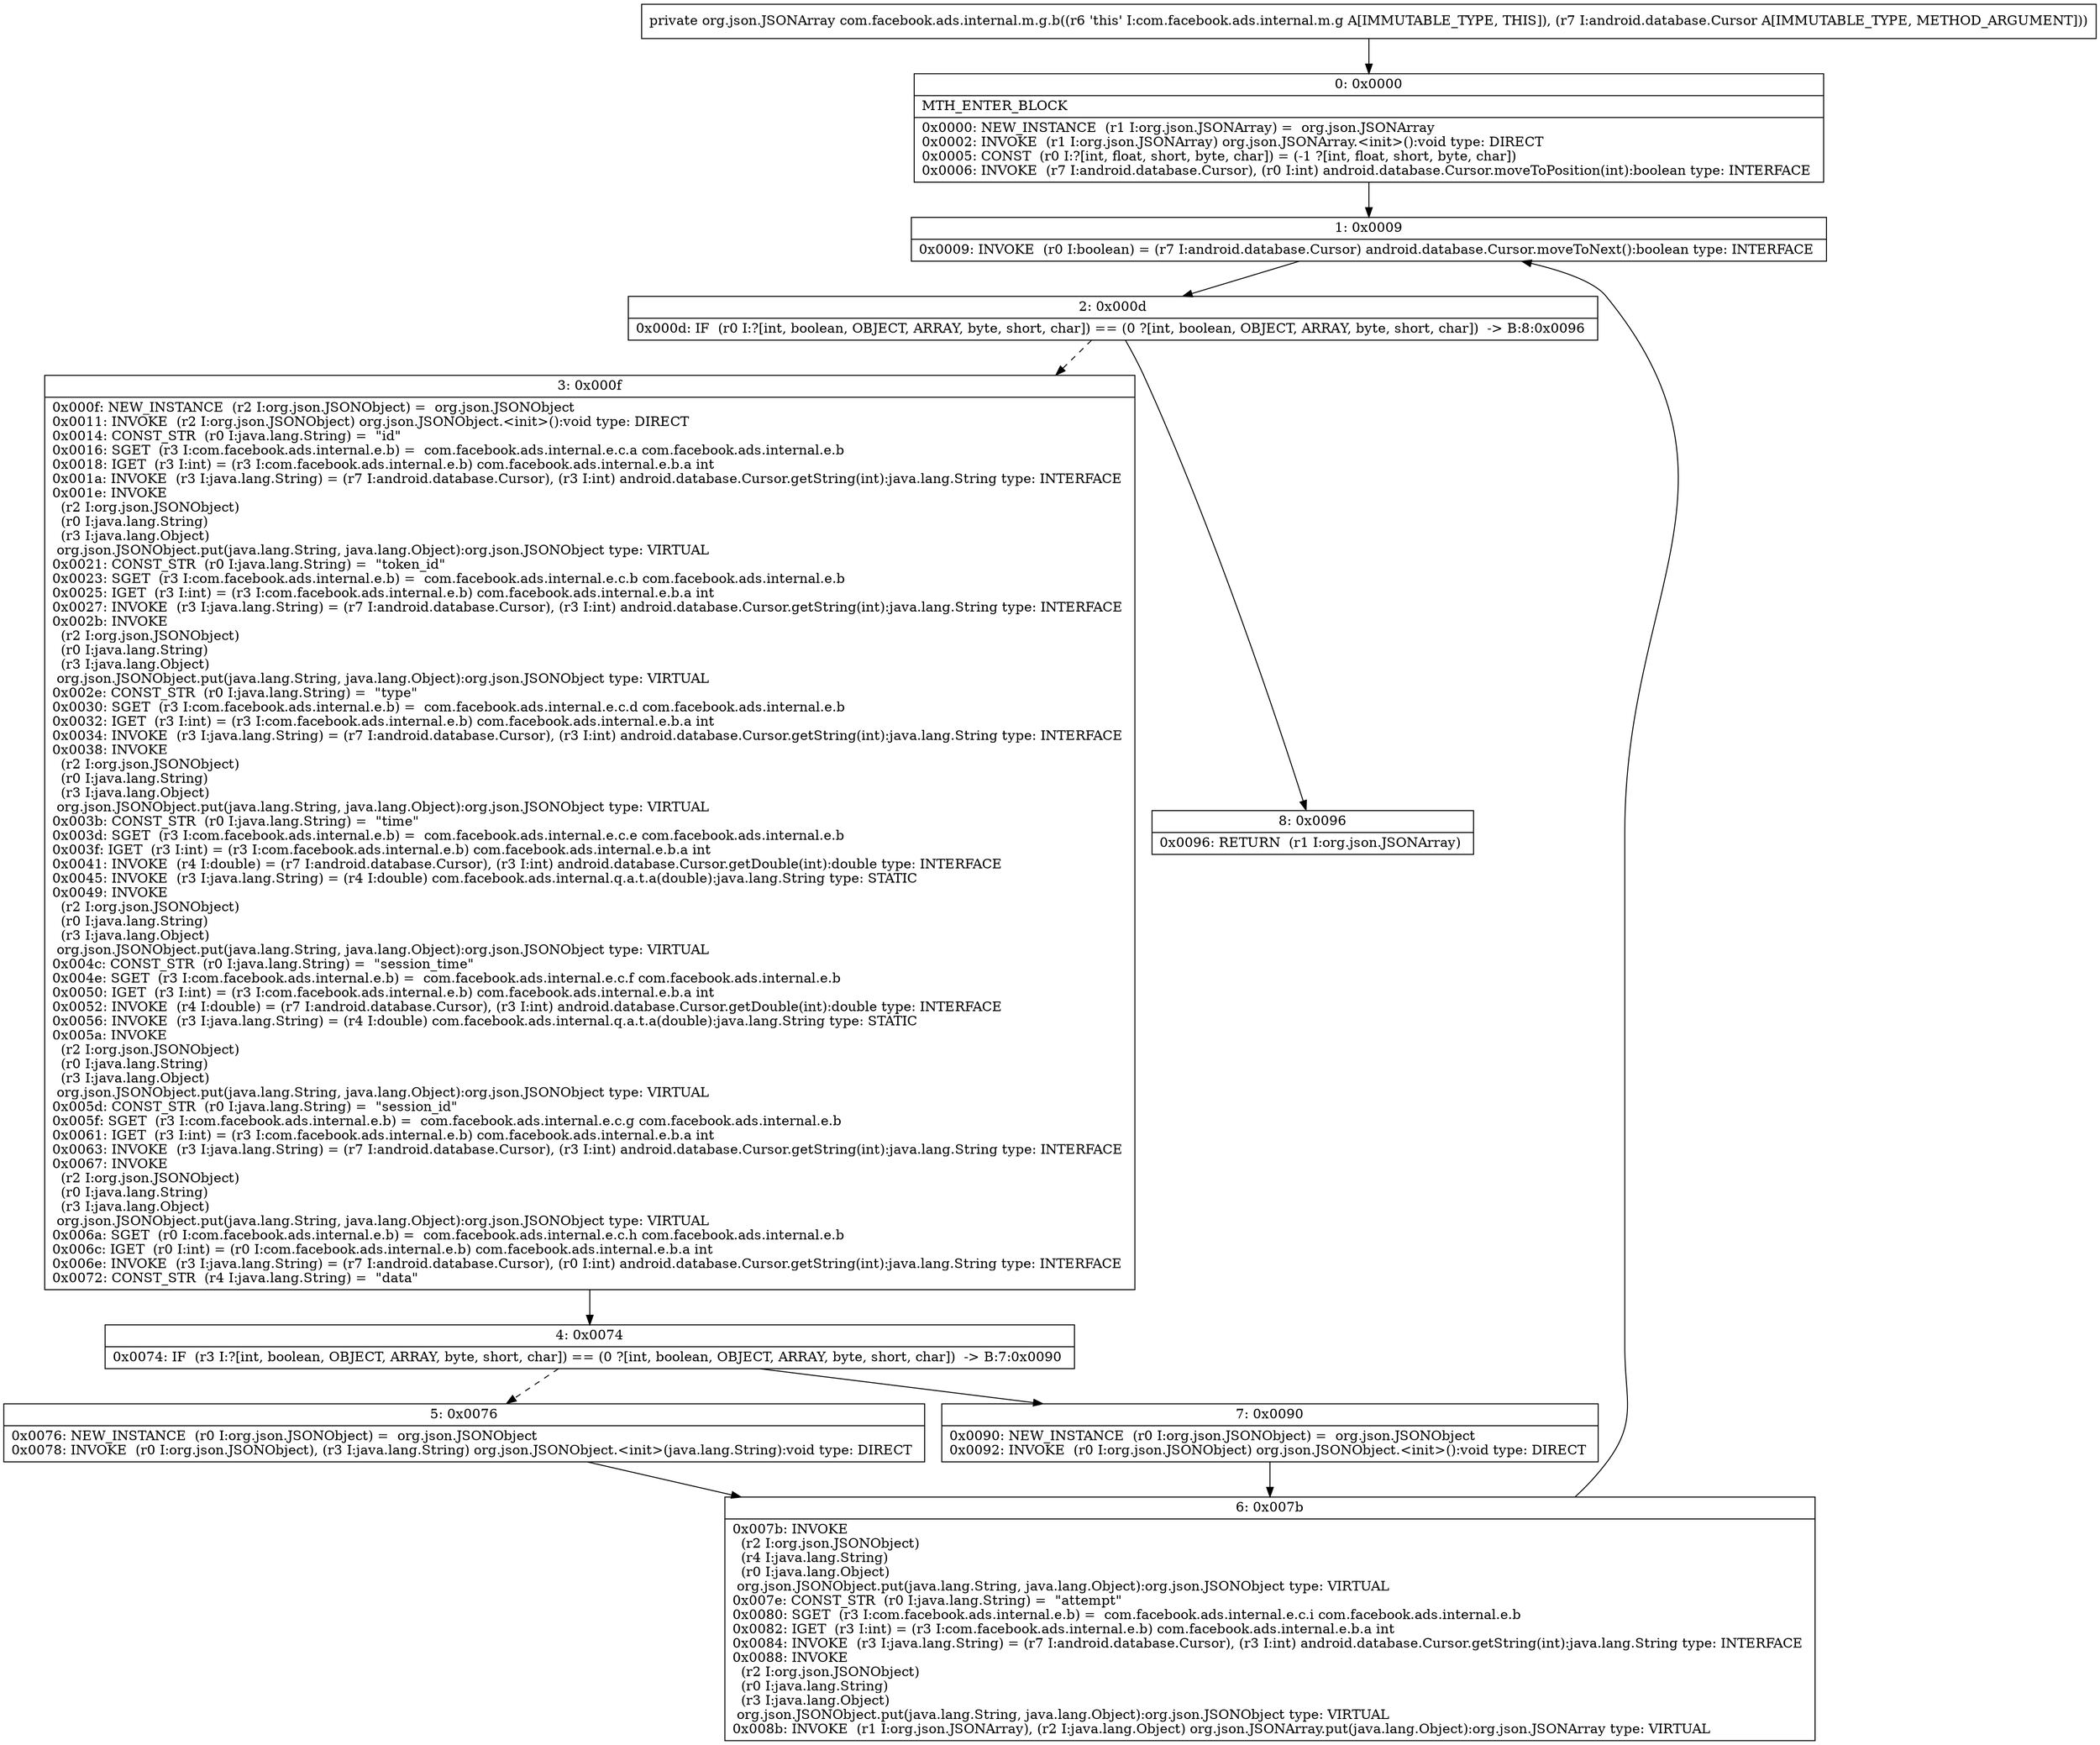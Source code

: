 digraph "CFG forcom.facebook.ads.internal.m.g.b(Landroid\/database\/Cursor;)Lorg\/json\/JSONArray;" {
Node_0 [shape=record,label="{0\:\ 0x0000|MTH_ENTER_BLOCK\l|0x0000: NEW_INSTANCE  (r1 I:org.json.JSONArray) =  org.json.JSONArray \l0x0002: INVOKE  (r1 I:org.json.JSONArray) org.json.JSONArray.\<init\>():void type: DIRECT \l0x0005: CONST  (r0 I:?[int, float, short, byte, char]) = (\-1 ?[int, float, short, byte, char]) \l0x0006: INVOKE  (r7 I:android.database.Cursor), (r0 I:int) android.database.Cursor.moveToPosition(int):boolean type: INTERFACE \l}"];
Node_1 [shape=record,label="{1\:\ 0x0009|0x0009: INVOKE  (r0 I:boolean) = (r7 I:android.database.Cursor) android.database.Cursor.moveToNext():boolean type: INTERFACE \l}"];
Node_2 [shape=record,label="{2\:\ 0x000d|0x000d: IF  (r0 I:?[int, boolean, OBJECT, ARRAY, byte, short, char]) == (0 ?[int, boolean, OBJECT, ARRAY, byte, short, char])  \-\> B:8:0x0096 \l}"];
Node_3 [shape=record,label="{3\:\ 0x000f|0x000f: NEW_INSTANCE  (r2 I:org.json.JSONObject) =  org.json.JSONObject \l0x0011: INVOKE  (r2 I:org.json.JSONObject) org.json.JSONObject.\<init\>():void type: DIRECT \l0x0014: CONST_STR  (r0 I:java.lang.String) =  \"id\" \l0x0016: SGET  (r3 I:com.facebook.ads.internal.e.b) =  com.facebook.ads.internal.e.c.a com.facebook.ads.internal.e.b \l0x0018: IGET  (r3 I:int) = (r3 I:com.facebook.ads.internal.e.b) com.facebook.ads.internal.e.b.a int \l0x001a: INVOKE  (r3 I:java.lang.String) = (r7 I:android.database.Cursor), (r3 I:int) android.database.Cursor.getString(int):java.lang.String type: INTERFACE \l0x001e: INVOKE  \l  (r2 I:org.json.JSONObject)\l  (r0 I:java.lang.String)\l  (r3 I:java.lang.Object)\l org.json.JSONObject.put(java.lang.String, java.lang.Object):org.json.JSONObject type: VIRTUAL \l0x0021: CONST_STR  (r0 I:java.lang.String) =  \"token_id\" \l0x0023: SGET  (r3 I:com.facebook.ads.internal.e.b) =  com.facebook.ads.internal.e.c.b com.facebook.ads.internal.e.b \l0x0025: IGET  (r3 I:int) = (r3 I:com.facebook.ads.internal.e.b) com.facebook.ads.internal.e.b.a int \l0x0027: INVOKE  (r3 I:java.lang.String) = (r7 I:android.database.Cursor), (r3 I:int) android.database.Cursor.getString(int):java.lang.String type: INTERFACE \l0x002b: INVOKE  \l  (r2 I:org.json.JSONObject)\l  (r0 I:java.lang.String)\l  (r3 I:java.lang.Object)\l org.json.JSONObject.put(java.lang.String, java.lang.Object):org.json.JSONObject type: VIRTUAL \l0x002e: CONST_STR  (r0 I:java.lang.String) =  \"type\" \l0x0030: SGET  (r3 I:com.facebook.ads.internal.e.b) =  com.facebook.ads.internal.e.c.d com.facebook.ads.internal.e.b \l0x0032: IGET  (r3 I:int) = (r3 I:com.facebook.ads.internal.e.b) com.facebook.ads.internal.e.b.a int \l0x0034: INVOKE  (r3 I:java.lang.String) = (r7 I:android.database.Cursor), (r3 I:int) android.database.Cursor.getString(int):java.lang.String type: INTERFACE \l0x0038: INVOKE  \l  (r2 I:org.json.JSONObject)\l  (r0 I:java.lang.String)\l  (r3 I:java.lang.Object)\l org.json.JSONObject.put(java.lang.String, java.lang.Object):org.json.JSONObject type: VIRTUAL \l0x003b: CONST_STR  (r0 I:java.lang.String) =  \"time\" \l0x003d: SGET  (r3 I:com.facebook.ads.internal.e.b) =  com.facebook.ads.internal.e.c.e com.facebook.ads.internal.e.b \l0x003f: IGET  (r3 I:int) = (r3 I:com.facebook.ads.internal.e.b) com.facebook.ads.internal.e.b.a int \l0x0041: INVOKE  (r4 I:double) = (r7 I:android.database.Cursor), (r3 I:int) android.database.Cursor.getDouble(int):double type: INTERFACE \l0x0045: INVOKE  (r3 I:java.lang.String) = (r4 I:double) com.facebook.ads.internal.q.a.t.a(double):java.lang.String type: STATIC \l0x0049: INVOKE  \l  (r2 I:org.json.JSONObject)\l  (r0 I:java.lang.String)\l  (r3 I:java.lang.Object)\l org.json.JSONObject.put(java.lang.String, java.lang.Object):org.json.JSONObject type: VIRTUAL \l0x004c: CONST_STR  (r0 I:java.lang.String) =  \"session_time\" \l0x004e: SGET  (r3 I:com.facebook.ads.internal.e.b) =  com.facebook.ads.internal.e.c.f com.facebook.ads.internal.e.b \l0x0050: IGET  (r3 I:int) = (r3 I:com.facebook.ads.internal.e.b) com.facebook.ads.internal.e.b.a int \l0x0052: INVOKE  (r4 I:double) = (r7 I:android.database.Cursor), (r3 I:int) android.database.Cursor.getDouble(int):double type: INTERFACE \l0x0056: INVOKE  (r3 I:java.lang.String) = (r4 I:double) com.facebook.ads.internal.q.a.t.a(double):java.lang.String type: STATIC \l0x005a: INVOKE  \l  (r2 I:org.json.JSONObject)\l  (r0 I:java.lang.String)\l  (r3 I:java.lang.Object)\l org.json.JSONObject.put(java.lang.String, java.lang.Object):org.json.JSONObject type: VIRTUAL \l0x005d: CONST_STR  (r0 I:java.lang.String) =  \"session_id\" \l0x005f: SGET  (r3 I:com.facebook.ads.internal.e.b) =  com.facebook.ads.internal.e.c.g com.facebook.ads.internal.e.b \l0x0061: IGET  (r3 I:int) = (r3 I:com.facebook.ads.internal.e.b) com.facebook.ads.internal.e.b.a int \l0x0063: INVOKE  (r3 I:java.lang.String) = (r7 I:android.database.Cursor), (r3 I:int) android.database.Cursor.getString(int):java.lang.String type: INTERFACE \l0x0067: INVOKE  \l  (r2 I:org.json.JSONObject)\l  (r0 I:java.lang.String)\l  (r3 I:java.lang.Object)\l org.json.JSONObject.put(java.lang.String, java.lang.Object):org.json.JSONObject type: VIRTUAL \l0x006a: SGET  (r0 I:com.facebook.ads.internal.e.b) =  com.facebook.ads.internal.e.c.h com.facebook.ads.internal.e.b \l0x006c: IGET  (r0 I:int) = (r0 I:com.facebook.ads.internal.e.b) com.facebook.ads.internal.e.b.a int \l0x006e: INVOKE  (r3 I:java.lang.String) = (r7 I:android.database.Cursor), (r0 I:int) android.database.Cursor.getString(int):java.lang.String type: INTERFACE \l0x0072: CONST_STR  (r4 I:java.lang.String) =  \"data\" \l}"];
Node_4 [shape=record,label="{4\:\ 0x0074|0x0074: IF  (r3 I:?[int, boolean, OBJECT, ARRAY, byte, short, char]) == (0 ?[int, boolean, OBJECT, ARRAY, byte, short, char])  \-\> B:7:0x0090 \l}"];
Node_5 [shape=record,label="{5\:\ 0x0076|0x0076: NEW_INSTANCE  (r0 I:org.json.JSONObject) =  org.json.JSONObject \l0x0078: INVOKE  (r0 I:org.json.JSONObject), (r3 I:java.lang.String) org.json.JSONObject.\<init\>(java.lang.String):void type: DIRECT \l}"];
Node_6 [shape=record,label="{6\:\ 0x007b|0x007b: INVOKE  \l  (r2 I:org.json.JSONObject)\l  (r4 I:java.lang.String)\l  (r0 I:java.lang.Object)\l org.json.JSONObject.put(java.lang.String, java.lang.Object):org.json.JSONObject type: VIRTUAL \l0x007e: CONST_STR  (r0 I:java.lang.String) =  \"attempt\" \l0x0080: SGET  (r3 I:com.facebook.ads.internal.e.b) =  com.facebook.ads.internal.e.c.i com.facebook.ads.internal.e.b \l0x0082: IGET  (r3 I:int) = (r3 I:com.facebook.ads.internal.e.b) com.facebook.ads.internal.e.b.a int \l0x0084: INVOKE  (r3 I:java.lang.String) = (r7 I:android.database.Cursor), (r3 I:int) android.database.Cursor.getString(int):java.lang.String type: INTERFACE \l0x0088: INVOKE  \l  (r2 I:org.json.JSONObject)\l  (r0 I:java.lang.String)\l  (r3 I:java.lang.Object)\l org.json.JSONObject.put(java.lang.String, java.lang.Object):org.json.JSONObject type: VIRTUAL \l0x008b: INVOKE  (r1 I:org.json.JSONArray), (r2 I:java.lang.Object) org.json.JSONArray.put(java.lang.Object):org.json.JSONArray type: VIRTUAL \l}"];
Node_7 [shape=record,label="{7\:\ 0x0090|0x0090: NEW_INSTANCE  (r0 I:org.json.JSONObject) =  org.json.JSONObject \l0x0092: INVOKE  (r0 I:org.json.JSONObject) org.json.JSONObject.\<init\>():void type: DIRECT \l}"];
Node_8 [shape=record,label="{8\:\ 0x0096|0x0096: RETURN  (r1 I:org.json.JSONArray) \l}"];
MethodNode[shape=record,label="{private org.json.JSONArray com.facebook.ads.internal.m.g.b((r6 'this' I:com.facebook.ads.internal.m.g A[IMMUTABLE_TYPE, THIS]), (r7 I:android.database.Cursor A[IMMUTABLE_TYPE, METHOD_ARGUMENT])) }"];
MethodNode -> Node_0;
Node_0 -> Node_1;
Node_1 -> Node_2;
Node_2 -> Node_3[style=dashed];
Node_2 -> Node_8;
Node_3 -> Node_4;
Node_4 -> Node_5[style=dashed];
Node_4 -> Node_7;
Node_5 -> Node_6;
Node_6 -> Node_1;
Node_7 -> Node_6;
}

